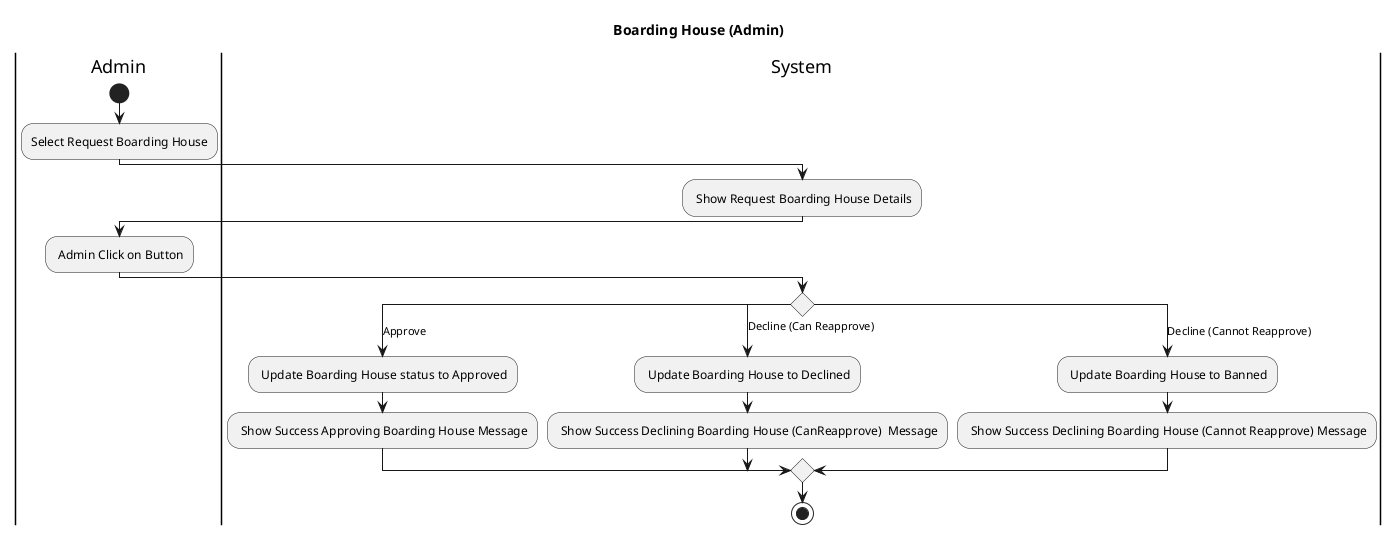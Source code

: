 @startuml
title Boarding House (Admin)
|Admin|
start 
    :Select Request Boarding House;
|System|
    : Show Request Boarding House Details;
|Admin|
    : Admin Click on Button;
|System|
switch ()
case (Approve)
    : Update Boarding House status to Approved;
    : Show Success Approving Boarding House Message;
case (Decline (Can Reapprove))
    : Update Boarding House to Declined;
    : Show Success Declining Boarding House (CanReapprove)  Message;
case (Decline (Cannot Reapprove))
    : Update Boarding House to Banned;
    : Show Success Declining Boarding House (Cannot Reapprove) Message;
endswitch
stop
@enduml